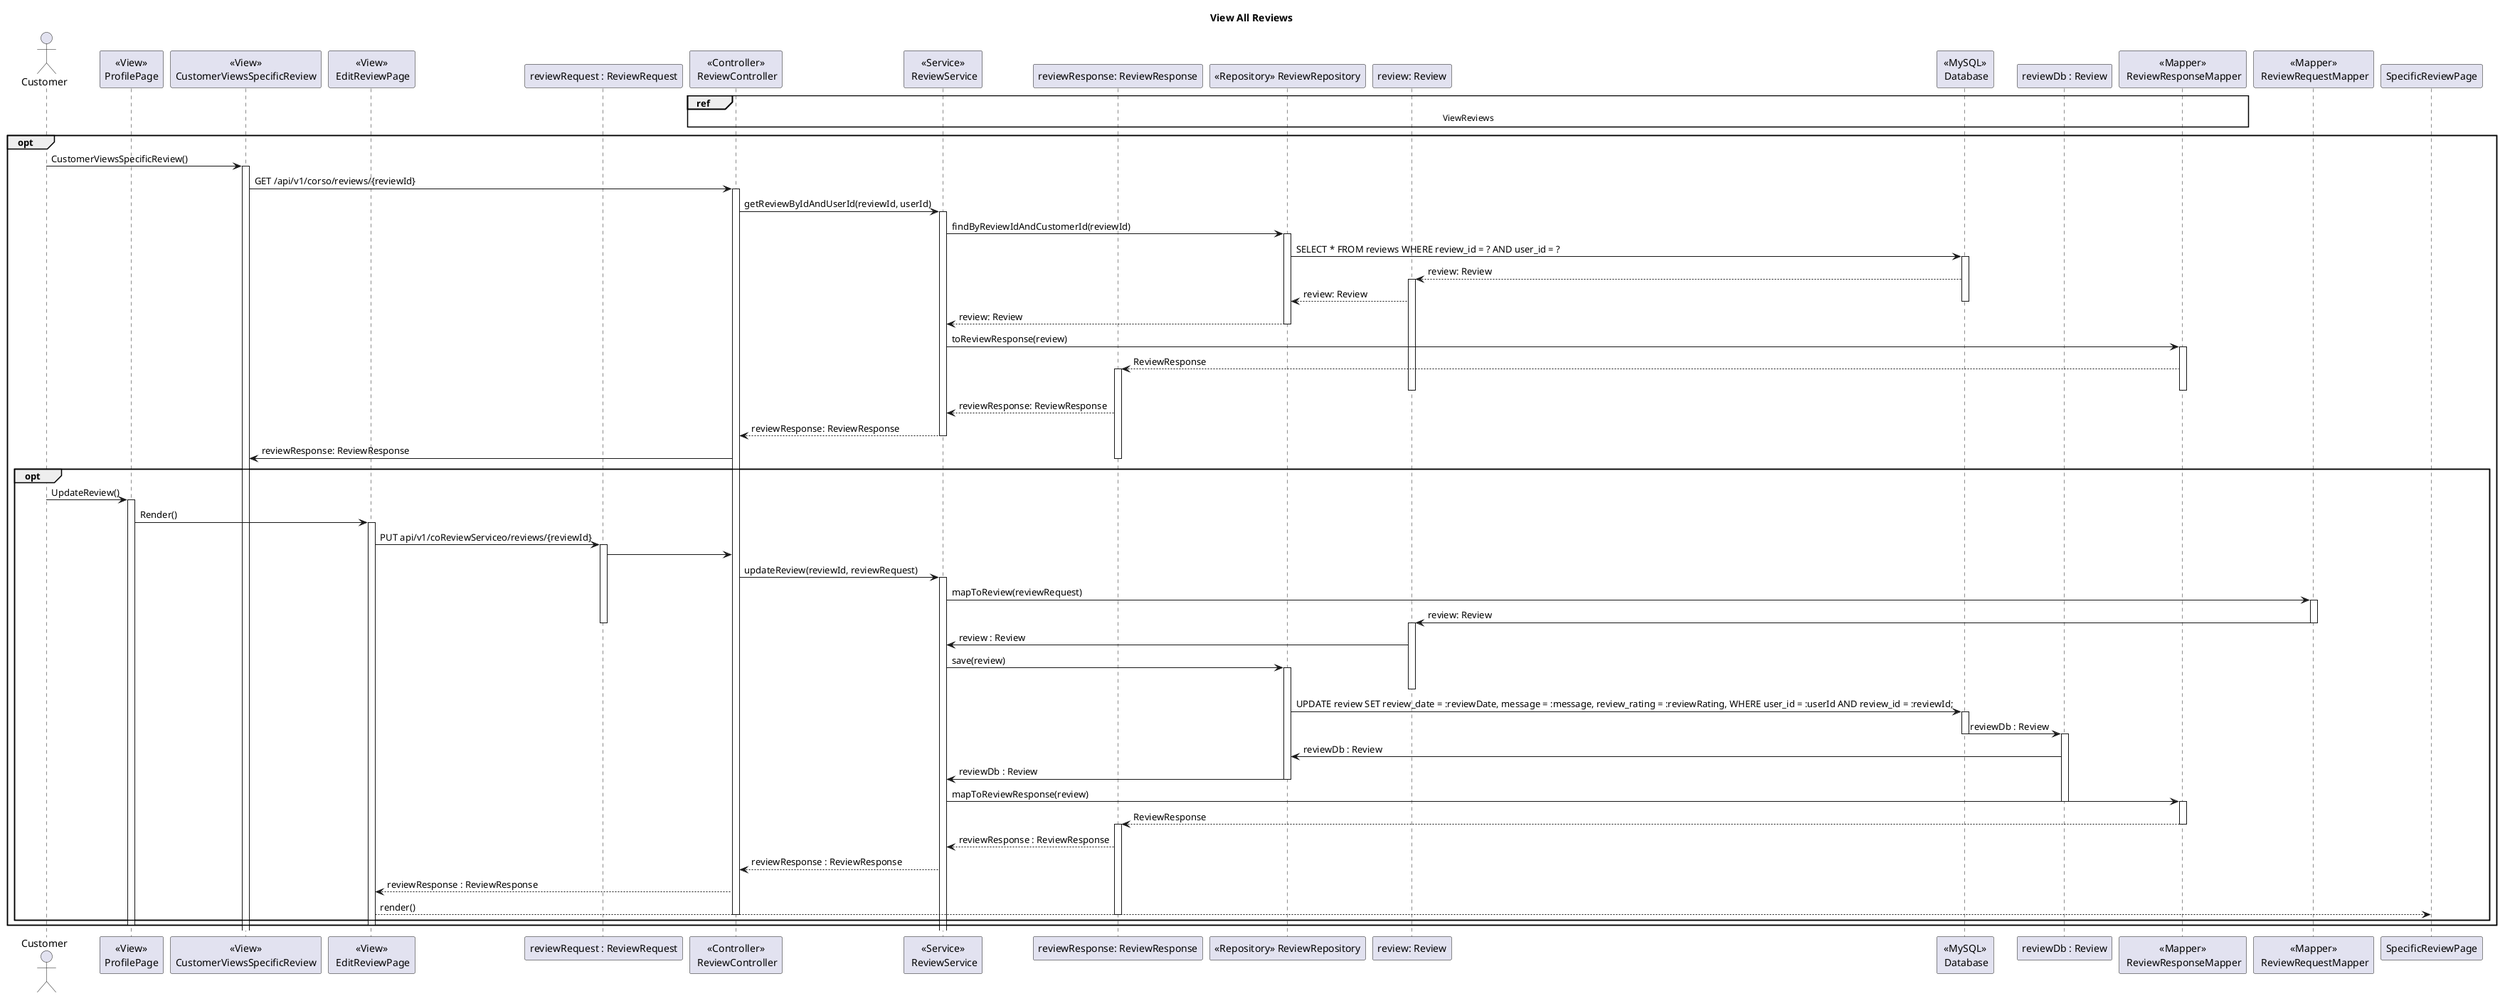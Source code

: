 @startuml
title View All Reviews

actor Customer

participant "<<View>>\nProfilePage" as Pfp

participant CustomerViewsSpecificReview as "<<View>>\nCustomerViewsSpecificReview"

participant EditReviewPage as "<<View>>\n EditReviewPage"

participant "reviewRequest : ReviewRequest" as reviewRequest

participant ReviewController as "<<Controller>>\n ReviewController"

participant ReviewService as "<<Service>>\n ReviewService"

participant ReviewResponse as "reviewResponse: ReviewResponse"

participant ReviewRepository as "<<Repository>> ReviewRepository"

participant Review as "review: Review"

participant Database as "<<MySQL>>\n Database"

participant "reviewDb : Review" as Rdb

participant ReviewResponseMapper as "<<Mapper>>\n ReviewResponseMapper"

participant ReviewRequestMapper as "<<Mapper>>\n ReviewRequestMapper"


ref over ReviewController, ReviewService, ReviewRepository, ReviewResponseMapper
ViewReviews
end ref

opt
Customer -> CustomerViewsSpecificReview: CustomerViewsSpecificReview()
activate CustomerViewsSpecificReview

CustomerViewsSpecificReview -> ReviewController: GET /api/v1/corso/reviews/{reviewId}
activate ReviewController

ReviewController -> ReviewService: getReviewByIdAndUserId(reviewId, userId)
activate ReviewService

ReviewService -> ReviewRepository: findByReviewIdAndCustomerId(reviewId)
activate ReviewRepository

ReviewRepository -> Database: SELECT * FROM reviews WHERE review_id = ? AND user_id = ?
activate Database
Database --> Review : review: Review
activate Review

ReviewRepository <-- Review: review: Review
deactivate Database

ReviewService <-- ReviewRepository: review: Review
deactivate ReviewRepository

ReviewService -> ReviewResponseMapper: toReviewResponse(review)
activate ReviewResponseMapper

ReviewResponseMapper --> ReviewResponse: ReviewResponse
activate ReviewResponse
deactivate Review


deactivate ReviewResponseMapper

ReviewService <-- ReviewResponse: reviewResponse: ReviewResponse


ReviewController <-- ReviewService: reviewResponse: ReviewResponse
deactivate ReviewService

ReviewController -> CustomerViewsSpecificReview: reviewResponse: ReviewResponse
deactivate ReviewResponse
opt


Customer -> Pfp : UpdateReview()
activate Pfp


Pfp -> EditReviewPage : Render()
activate EditReviewPage

EditReviewPage -> reviewRequest : PUT api/v1/coReviewServiceo/reviews/{reviewId}
activate reviewRequest

reviewRequest -> ReviewController


ReviewController -> ReviewService : updateReview(reviewId, reviewRequest)
activate ReviewService

ReviewService -> ReviewRequestMapper : mapToReview(reviewRequest)
activate ReviewRequestMapper

ReviewRequestMapper -> Review: review: Review

deactivate reviewRequest
deactivate ReviewRequestMapper

activate Review

Review -> ReviewService : review : Review



ReviewService -> ReviewRepository: save(review)
activate ReviewRepository
deactivate Review

ReviewRepository -> Database: UPDATE review SET review_date = :reviewDate, message = :message, review_rating = :reviewRating, WHERE user_id = :userId AND review_id = :reviewId;
activate Database

Database -> Rdb: reviewDb : Review
deactivate Database

activate Rdb
Rdb -> ReviewRepository: reviewDb : Review

ReviewRepository -> ReviewService: reviewDb : Review
deactivate ReviewRepository
ReviewService -> ReviewResponseMapper: mapToReviewResponse(review)
deactivate Rdb
activate ReviewResponseMapper


ReviewResponseMapper --> ReviewResponse: ReviewResponse
deactivate ReviewResponseMapper
activate ReviewResponse

ReviewResponse --> ReviewService : reviewResponse : ReviewResponse

ReviewService --> ReviewController: reviewResponse : ReviewResponse


ReviewController --> EditReviewPage: reviewResponse : ReviewResponse

EditReviewPage --> SpecificReviewPage: render()
deactivate ReviewResponse

deactivate ReviewController




end opt

deactivate EditReviewPage

deactivate Pfp

deactivate SpecificReviewPage

deactivate Customer

end


@enduml